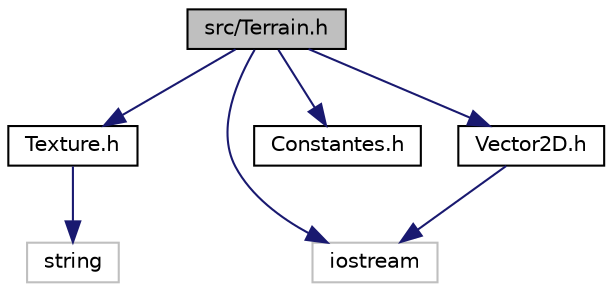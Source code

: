 digraph "src/Terrain.h"
{
 // LATEX_PDF_SIZE
  edge [fontname="Helvetica",fontsize="10",labelfontname="Helvetica",labelfontsize="10"];
  node [fontname="Helvetica",fontsize="10",shape=record];
  Node1 [label="src/Terrain.h",height=0.2,width=0.4,color="black", fillcolor="grey75", style="filled", fontcolor="black",tooltip="fichier de déclaration de la class terrain"];
  Node1 -> Node2 [color="midnightblue",fontsize="10",style="solid",fontname="Helvetica"];
  Node2 [label="iostream",height=0.2,width=0.4,color="grey75", fillcolor="white", style="filled",tooltip=" "];
  Node1 -> Node3 [color="midnightblue",fontsize="10",style="solid",fontname="Helvetica"];
  Node3 [label="Texture.h",height=0.2,width=0.4,color="black", fillcolor="white", style="filled",URL="$Texture_8h.html",tooltip="fichier de déclaration de la class texture"];
  Node3 -> Node4 [color="midnightblue",fontsize="10",style="solid",fontname="Helvetica"];
  Node4 [label="string",height=0.2,width=0.4,color="grey75", fillcolor="white", style="filled",tooltip=" "];
  Node1 -> Node5 [color="midnightblue",fontsize="10",style="solid",fontname="Helvetica"];
  Node5 [label="Constantes.h",height=0.2,width=0.4,color="black", fillcolor="white", style="filled",URL="$Constantes_8h.html",tooltip="fichier de dÃ©claration de la class Constante"];
  Node1 -> Node6 [color="midnightblue",fontsize="10",style="solid",fontname="Helvetica"];
  Node6 [label="Vector2D.h",height=0.2,width=0.4,color="black", fillcolor="white", style="filled",URL="$Vector2D_8h.html",tooltip="fichier de déclaration des classes rect et vector2D"];
  Node6 -> Node2 [color="midnightblue",fontsize="10",style="solid",fontname="Helvetica"];
}
